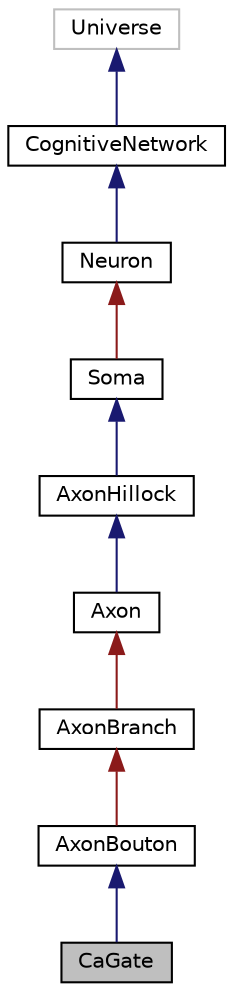 digraph "CaGate"
{
  edge [fontname="Helvetica",fontsize="10",labelfontname="Helvetica",labelfontsize="10"];
  node [fontname="Helvetica",fontsize="10",shape=record];
  Node1 [label="CaGate",height=0.2,width=0.4,color="black", fillcolor="grey75", style="filled", fontcolor="black"];
  Node2 -> Node1 [dir="back",color="midnightblue",fontsize="10",style="solid",fontname="Helvetica"];
  Node2 [label="AxonBouton",height=0.2,width=0.4,color="black", fillcolor="white", style="filled",URL="$class_axon_bouton.html"];
  Node3 -> Node2 [dir="back",color="firebrick4",fontsize="10",style="solid",fontname="Helvetica"];
  Node3 [label="AxonBranch",height=0.2,width=0.4,color="black", fillcolor="white", style="filled",URL="$class_axon_branch.html"];
  Node4 -> Node3 [dir="back",color="firebrick4",fontsize="10",style="solid",fontname="Helvetica"];
  Node4 [label="Axon",height=0.2,width=0.4,color="black", fillcolor="white", style="filled",URL="$class_axon.html"];
  Node5 -> Node4 [dir="back",color="midnightblue",fontsize="10",style="solid",fontname="Helvetica"];
  Node5 [label="AxonHillock",height=0.2,width=0.4,color="black", fillcolor="white", style="filled",URL="$class_axon_hillock.html"];
  Node6 -> Node5 [dir="back",color="midnightblue",fontsize="10",style="solid",fontname="Helvetica"];
  Node6 [label="Soma",height=0.2,width=0.4,color="black", fillcolor="white", style="filled",URL="$class_soma.html"];
  Node7 -> Node6 [dir="back",color="firebrick4",fontsize="10",style="solid",fontname="Helvetica"];
  Node7 [label="Neuron",height=0.2,width=0.4,color="black", fillcolor="white", style="filled",URL="$class_neuron.html"];
  Node8 -> Node7 [dir="back",color="midnightblue",fontsize="10",style="solid",fontname="Helvetica"];
  Node8 [label="CognitiveNetwork",height=0.2,width=0.4,color="black", fillcolor="white", style="filled",URL="$class_cognitive_network.html"];
  Node9 -> Node8 [dir="back",color="midnightblue",fontsize="10",style="solid",fontname="Helvetica"];
  Node9 [label="Universe",height=0.2,width=0.4,color="grey75", fillcolor="white", style="filled"];
}
